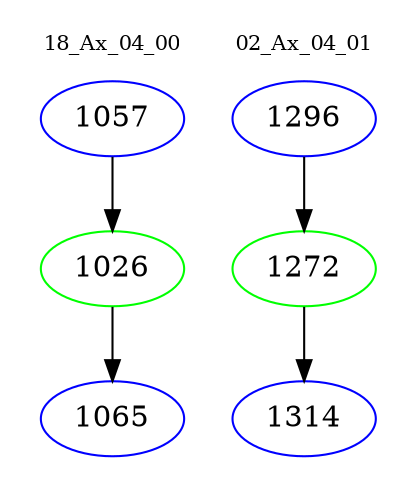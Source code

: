 digraph{
subgraph cluster_0 {
color = white
label = "18_Ax_04_00";
fontsize=10;
T0_1057 [label="1057", color="blue"]
T0_1057 -> T0_1026 [color="black"]
T0_1026 [label="1026", color="green"]
T0_1026 -> T0_1065 [color="black"]
T0_1065 [label="1065", color="blue"]
}
subgraph cluster_1 {
color = white
label = "02_Ax_04_01";
fontsize=10;
T1_1296 [label="1296", color="blue"]
T1_1296 -> T1_1272 [color="black"]
T1_1272 [label="1272", color="green"]
T1_1272 -> T1_1314 [color="black"]
T1_1314 [label="1314", color="blue"]
}
}

